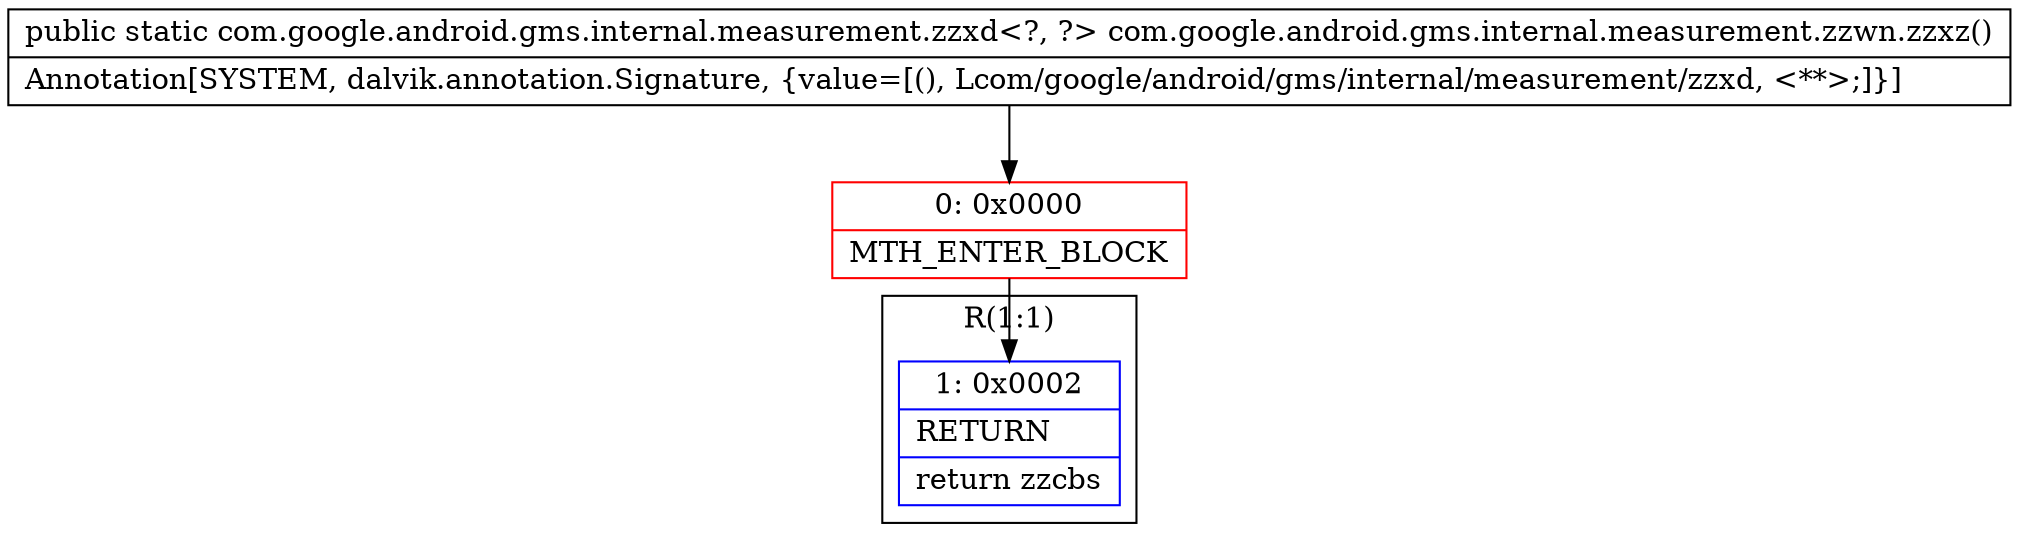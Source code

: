 digraph "CFG forcom.google.android.gms.internal.measurement.zzwn.zzxz()Lcom\/google\/android\/gms\/internal\/measurement\/zzxd;" {
subgraph cluster_Region_1690524732 {
label = "R(1:1)";
node [shape=record,color=blue];
Node_1 [shape=record,label="{1\:\ 0x0002|RETURN\l|return zzcbs\l}"];
}
Node_0 [shape=record,color=red,label="{0\:\ 0x0000|MTH_ENTER_BLOCK\l}"];
MethodNode[shape=record,label="{public static com.google.android.gms.internal.measurement.zzxd\<?, ?\> com.google.android.gms.internal.measurement.zzwn.zzxz()  | Annotation[SYSTEM, dalvik.annotation.Signature, \{value=[(), Lcom\/google\/android\/gms\/internal\/measurement\/zzxd, \<**\>;]\}]\l}"];
MethodNode -> Node_0;
Node_0 -> Node_1;
}


